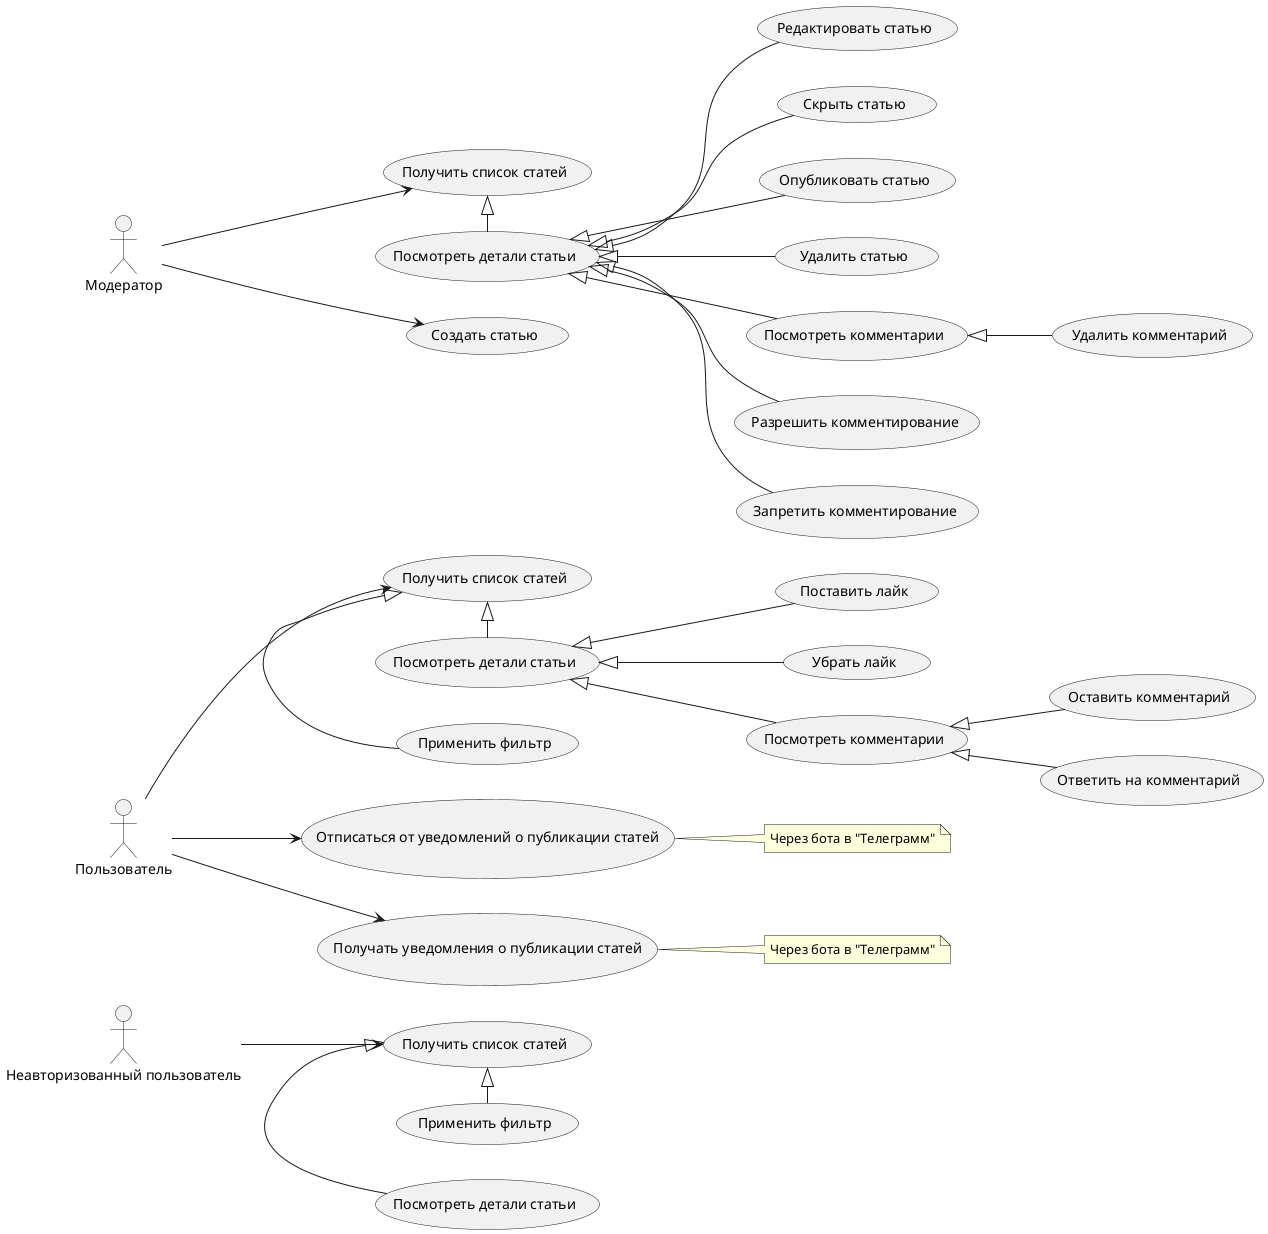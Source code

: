 @startuml articles

left to right direction

' Неавторизованный пользователь
    actor "Неавторизованный пользователь" as UnknownUser

    usecase "Получить список статей" as uc_guest_get_articles
    usecase "Посмотреть детали статьи" as uc_guest_get_article_details
    usecase "Применить фильтр" as uc_guest_get_articles_by_filter

    uc_guest_get_articles <|- uc_guest_get_article_details
    uc_guest_get_articles <|- uc_guest_get_articles_by_filter
    
    UnknownUser --> uc_guest_get_articles

' Пользователь
    actor "Пользователь" as User

    usecase "Получить список статей" as uc_user_get_articles
    usecase "Применить фильтр" as uc_user_get_articles_by_filter
    usecase "Посмотреть детали статьи" as uc_user_get_article_details
    usecase "Посмотреть комментарии" as uc_user_get_article_comments
    usecase "Поставить лайк" as uc_like_article
    usecase "Убрать лайк" as uc_unlike_article
    usecase "Оставить комментарий" as uc_publish_comment
    usecase "Ответить на комментарий" as uc_reply_comment
    usecase "Получать уведомления о публикации статей" as uc_subscribe_new_articles
    usecase "Отписаться от уведомлений о публикации статей" as uc_unsubscribe_new_articles

    note right of uc_subscribe_new_articles
        Через бота в "Телеграмм"
    end note

    note right of uc_unsubscribe_new_articles
        Через бота в "Телеграмм"
    end note

    uc_user_get_articles <|- uc_user_get_articles_by_filter
    uc_user_get_articles <|- uc_user_get_article_details
    uc_user_get_article_details <|-- uc_like_article
    uc_user_get_article_details <|-- uc_unlike_article
    uc_user_get_article_details <|-- uc_user_get_article_comments
    uc_user_get_article_comments <|-- uc_publish_comment
    uc_user_get_article_comments <|-- uc_reply_comment

    User --> uc_user_get_articles
    User --> uc_subscribe_new_articles
    User --> uc_unsubscribe_new_articles

' Модератор пользователь
    actor "Модератор" as Moderator
    
    usecase "Получить список статей" as uc_moderator_get_articles
    usecase "Посмотреть детали статьи" as uc_moderator_get_article_details
    usecase "Создать статью" as uc_create_article
    usecase "Редактировать статью" as uc_edit_arrticle
    usecase "Скрыть статью" as uc_hide_article
    usecase "Опубликовать статью" as uc_publish_article
    usecase "Удалить статью" as uc_remove_article
    usecase "Посмотреть комментарии" as uc_moderator_get_article_comments
    usecase "Разрешить комментирование" as uc_enable_comments
    usecase "Запретить комментирование" as uc_disable_comments
    usecase "Удалить комментарий" as uc_remove_comment

    uc_moderator_get_articles <|- uc_moderator_get_article_details
    uc_moderator_get_article_details <|--uc_edit_arrticle
    uc_moderator_get_article_details <|--uc_hide_article
    uc_moderator_get_article_details <|--uc_publish_article
    uc_moderator_get_article_details <|--uc_remove_article
    uc_moderator_get_article_details <|--uc_enable_comments
    uc_moderator_get_article_details <|--uc_disable_comments
    uc_moderator_get_article_details <|--uc_moderator_get_article_comments
    uc_moderator_get_article_comments <|--uc_remove_comment

    Moderator --> uc_moderator_get_articles
    Moderator --> uc_create_article

@enduml